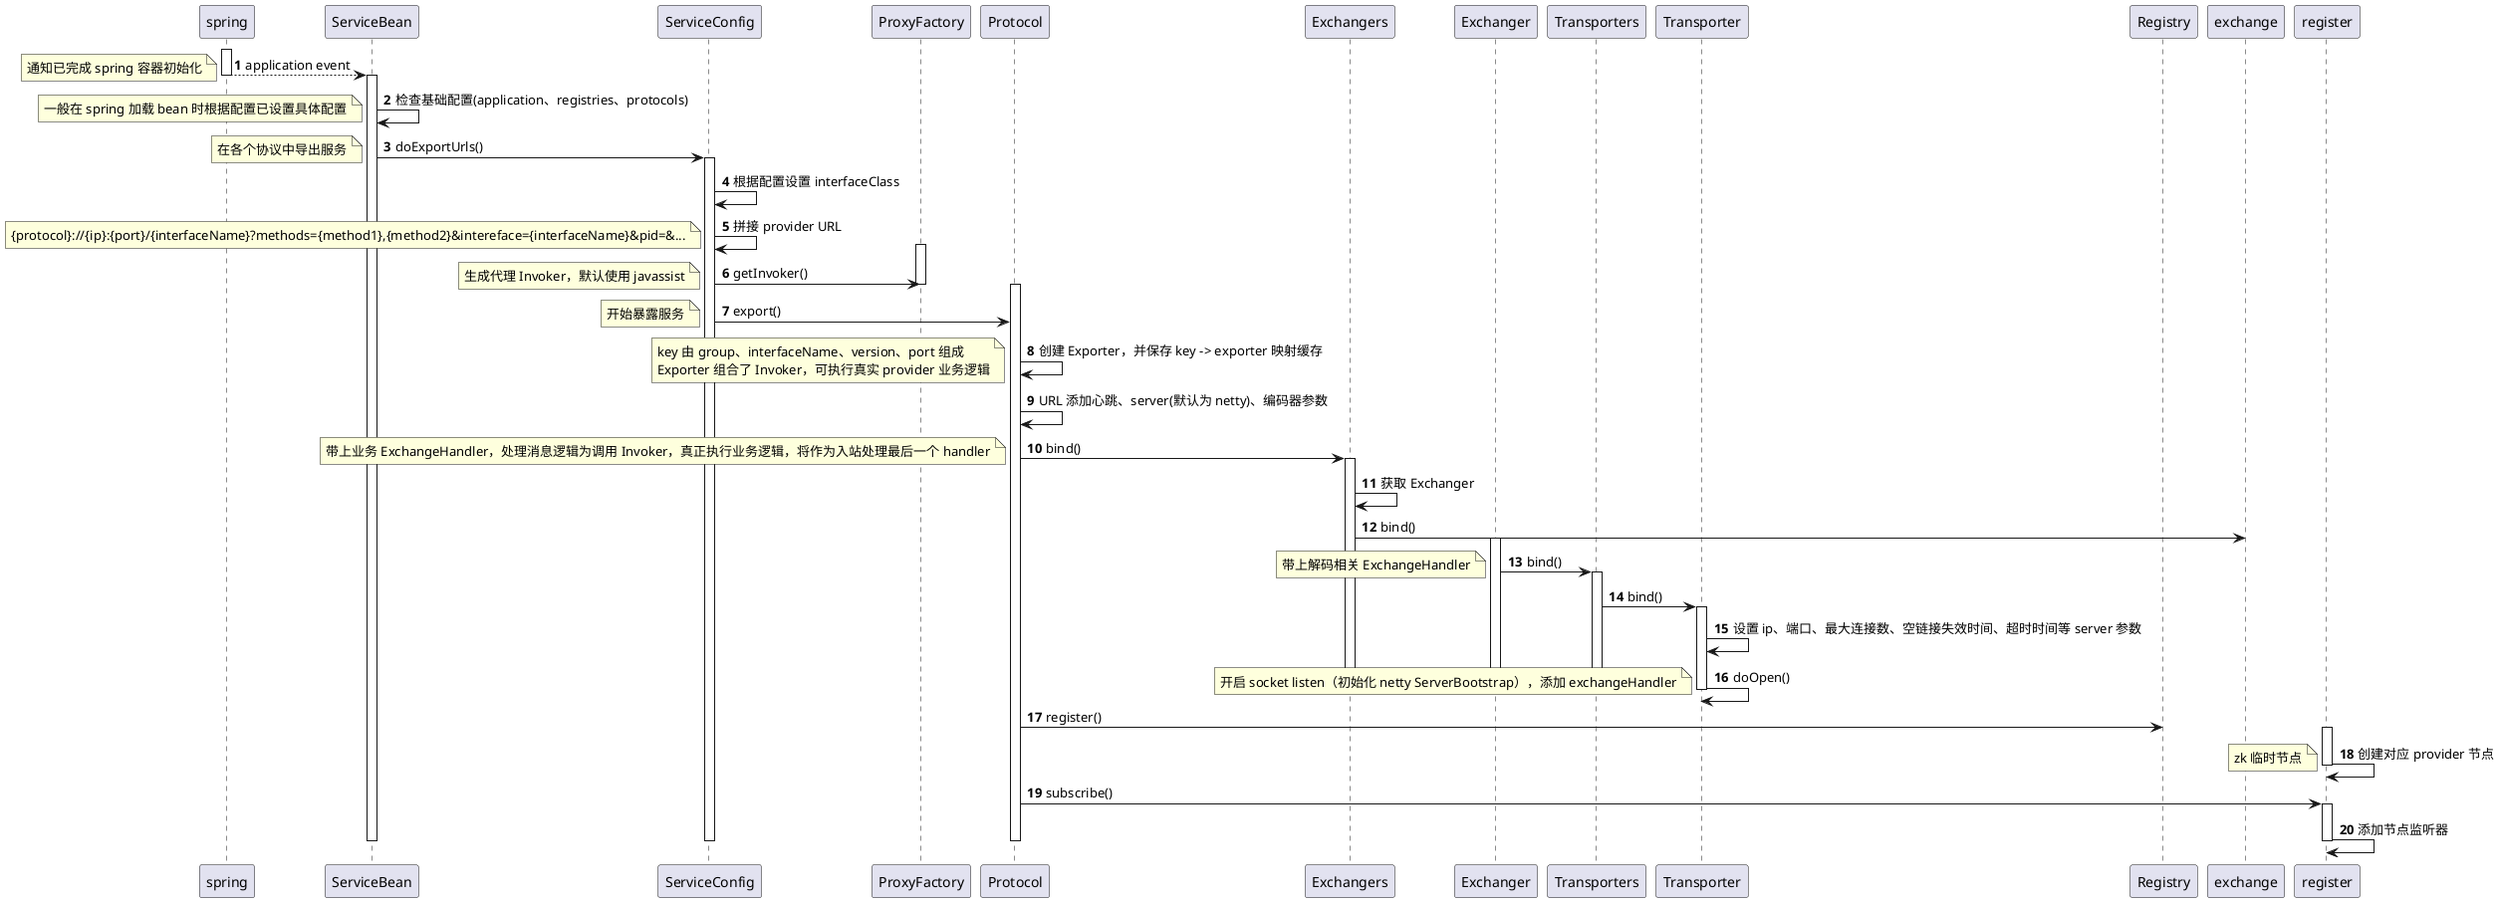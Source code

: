 @startuml

autonumber
participant spring as "spring"
participant serviceBean as "ServiceBean"
participant serviceConfig as "ServiceConfig"
participant proxyFactory as "ProxyFactory"
participant protocol as "Protocol"
participant exchangers as "Exchangers"
participant exchanger as "Exchanger"
participant transporters as "Transporters"
participant transporter as "Transporter"
participant registry as "Registry"

activate spring
  spring --> serviceBean: application event
  note left: 通知已完成 spring 容器初始化
deactivate spring

activate serviceBean
  serviceBean -> serviceBean: 检查基础配置(application、registries、protocols)
  note left: 一般在 spring 加载 bean 时根据配置已设置具体配置
  serviceBean -> serviceConfig: doExportUrls()
  note left: 在各个协议中导出服务
  activate serviceConfig
    serviceConfig -> serviceConfig: 根据配置设置 interfaceClass
    serviceConfig -> serviceConfig: 拼接 provider URL
    note left: {protocol}://{ip}:{port}/{interfaceName}?methods={method1},{method2}&intereface={interfaceName}&pid=&...

    activate proxyFactory
      serviceConfig -> proxyFactory: getInvoker()
      note left: 生成代理 Invoker，默认使用 javassist
    deactivate proxyFactory

    activate protocol
      serviceConfig -> protocol: export()
      note left: 开始暴露服务
      protocol -> protocol: 创建 Exporter，并保存 key -> exporter 映射缓存
      note left
        key 由 group、interfaceName、version、port 组成
        Exporter 组合了 Invoker，可执行真实 provider 业务逻辑
      end note

      protocol -> protocol: URL 添加心跳、server(默认为 netty)、编码器参数
      protocol -> exchangers: bind()
      note left: 带上业务 ExchangeHandler，处理消息逻辑为调用 Invoker，真正执行业务逻辑，将作为入站处理最后一个 handler
      activate exchangers
        exchangers -> exchangers: 获取 Exchanger
        exchangers -> exchange: bind()
        activate exchanger
          exchanger -> transporters: bind()
          note left: 带上解码相关 ExchangeHandler
          activate transporters
            transporters -> transporter: bind()
            activate transporter
              transporter -> transporter: 设置 ip、端口、最大连接数、空链接失效时间、超时时间等 server 参数
              transporter -> transporter: doOpen()
              note left: 开启 socket listen（初始化 netty ServerBootstrap），添加 exchangeHandler
            deactivate transporter
          deactivate transporters
        deactivate exchanger
      deactivate exchangers

      protocol -> registry: register()
      activate register
        register -> register: 创建对应 provider 节点
        note left: zk 临时节点
      deactivate register
      protocol -> register: subscribe()
      activate register
        register -> register: 添加节点监听器
      deactivate register

    deactivate protocol


  deactivate serviceConfig
deactivate serviceBean


@enduml
